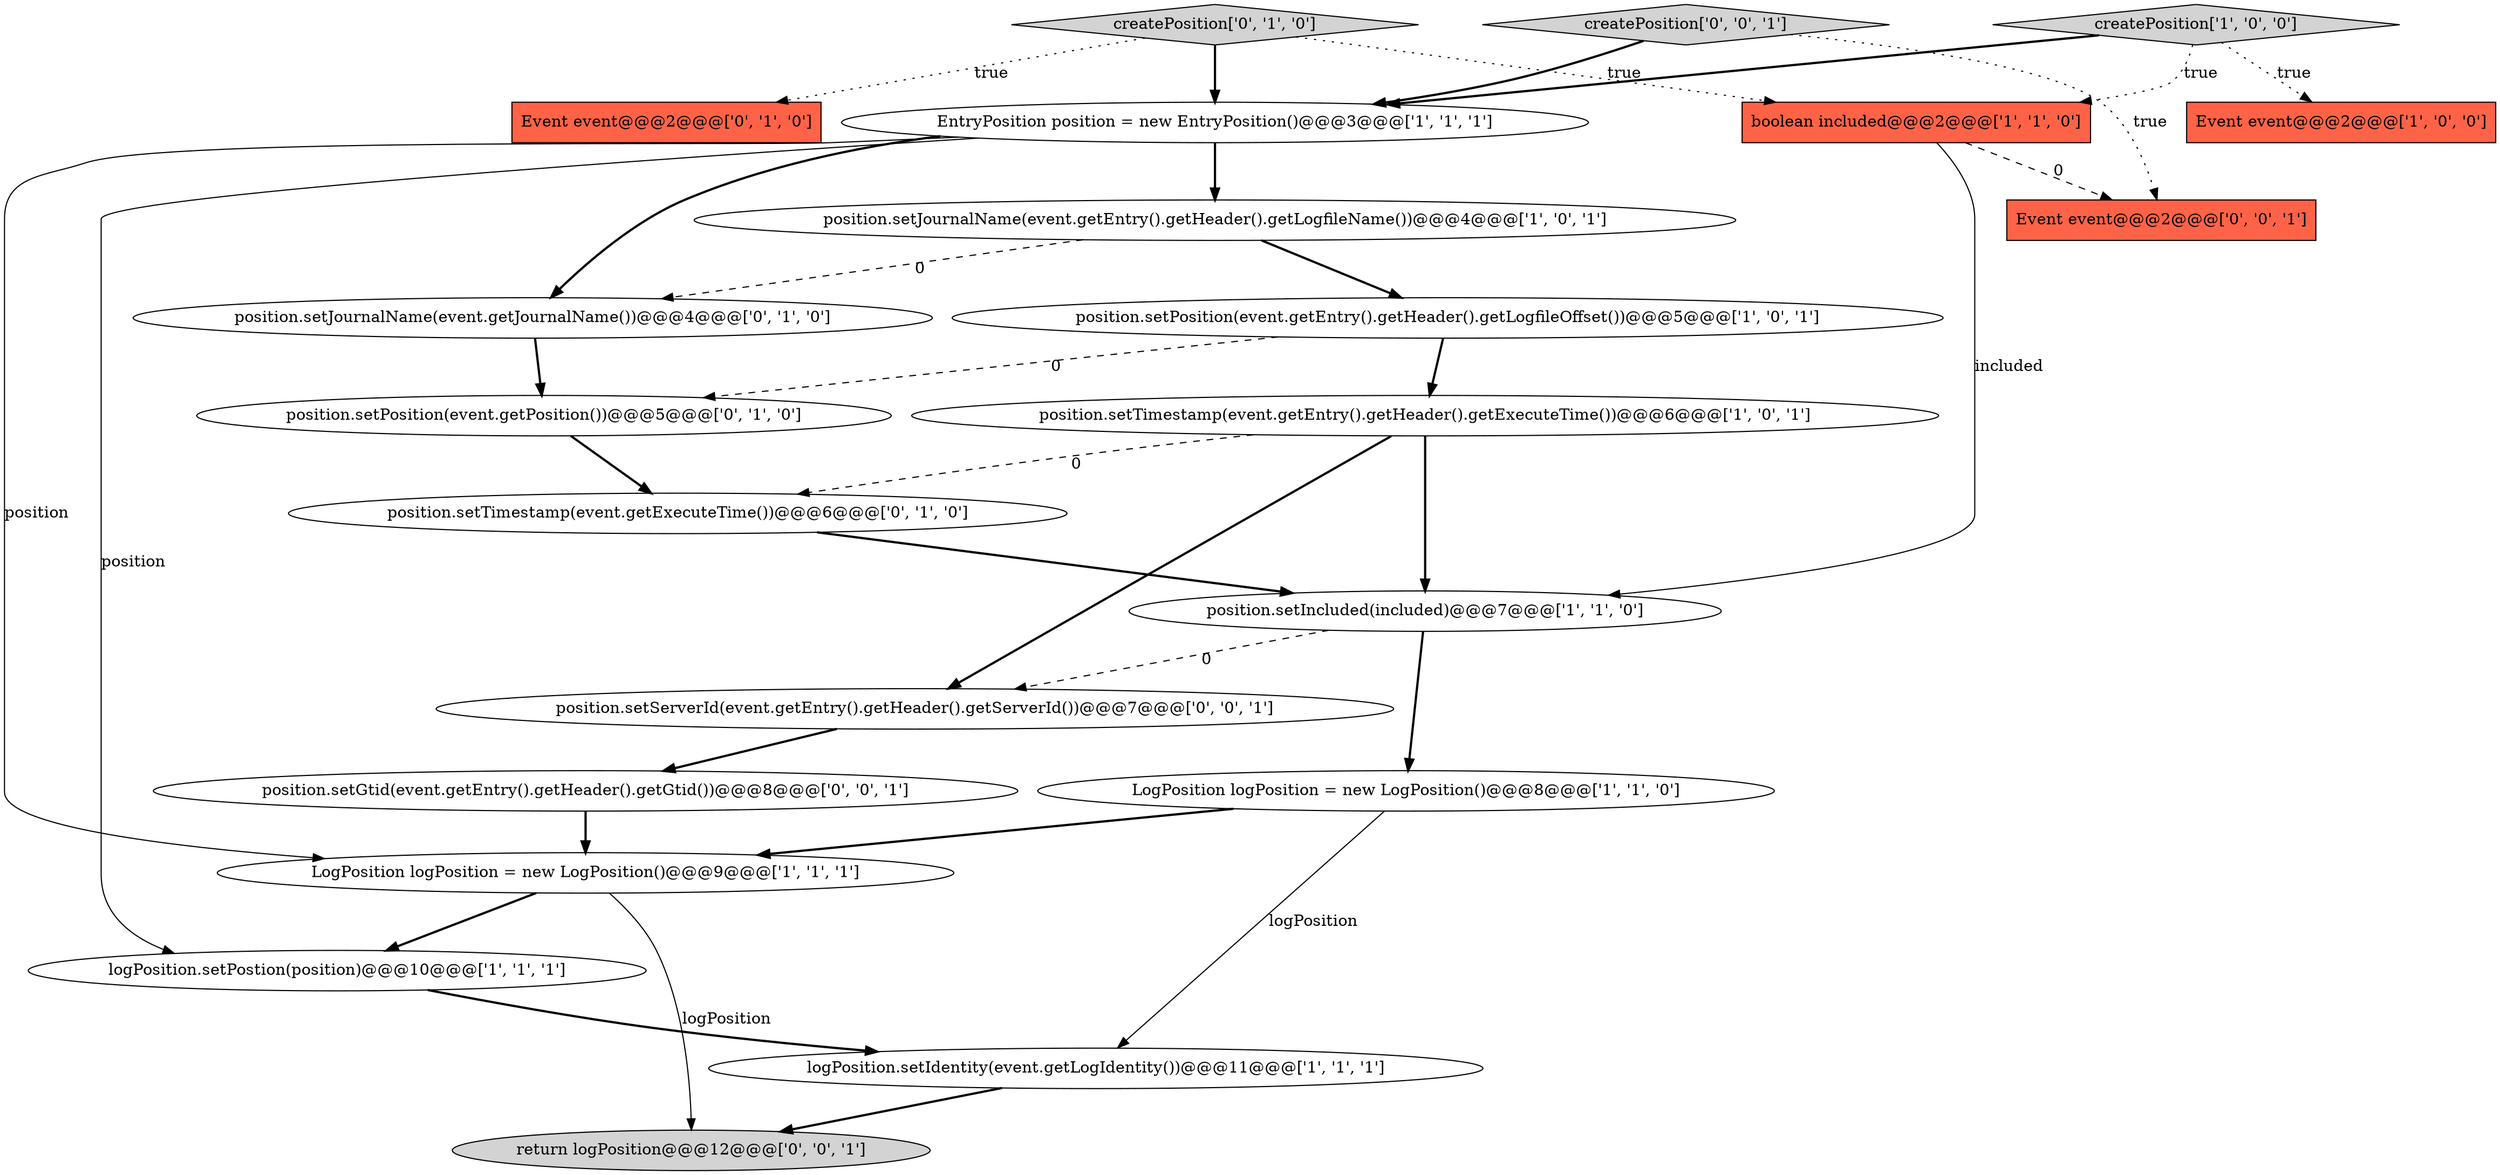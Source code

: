 digraph {
6 [style = filled, label = "position.setTimestamp(event.getEntry().getHeader().getExecuteTime())@@@6@@@['1', '0', '1']", fillcolor = white, shape = ellipse image = "AAA0AAABBB1BBB"];
19 [style = filled, label = "Event event@@@2@@@['0', '0', '1']", fillcolor = tomato, shape = box image = "AAA0AAABBB3BBB"];
1 [style = filled, label = "Event event@@@2@@@['1', '0', '0']", fillcolor = tomato, shape = box image = "AAA0AAABBB1BBB"];
15 [style = filled, label = "createPosition['0', '1', '0']", fillcolor = lightgray, shape = diamond image = "AAA0AAABBB2BBB"];
0 [style = filled, label = "createPosition['1', '0', '0']", fillcolor = lightgray, shape = diamond image = "AAA0AAABBB1BBB"];
5 [style = filled, label = "boolean included@@@2@@@['1', '1', '0']", fillcolor = tomato, shape = box image = "AAA0AAABBB1BBB"];
2 [style = filled, label = "position.setJournalName(event.getEntry().getHeader().getLogfileName())@@@4@@@['1', '0', '1']", fillcolor = white, shape = ellipse image = "AAA0AAABBB1BBB"];
13 [style = filled, label = "position.setPosition(event.getPosition())@@@5@@@['0', '1', '0']", fillcolor = white, shape = ellipse image = "AAA1AAABBB2BBB"];
7 [style = filled, label = "LogPosition logPosition = new LogPosition()@@@9@@@['1', '1', '1']", fillcolor = white, shape = ellipse image = "AAA0AAABBB1BBB"];
8 [style = filled, label = "logPosition.setIdentity(event.getLogIdentity())@@@11@@@['1', '1', '1']", fillcolor = white, shape = ellipse image = "AAA0AAABBB1BBB"];
9 [style = filled, label = "EntryPosition position = new EntryPosition()@@@3@@@['1', '1', '1']", fillcolor = white, shape = ellipse image = "AAA0AAABBB1BBB"];
3 [style = filled, label = "position.setPosition(event.getEntry().getHeader().getLogfileOffset())@@@5@@@['1', '0', '1']", fillcolor = white, shape = ellipse image = "AAA0AAABBB1BBB"];
16 [style = filled, label = "position.setTimestamp(event.getExecuteTime())@@@6@@@['0', '1', '0']", fillcolor = white, shape = ellipse image = "AAA1AAABBB2BBB"];
17 [style = filled, label = "return logPosition@@@12@@@['0', '0', '1']", fillcolor = lightgray, shape = ellipse image = "AAA0AAABBB3BBB"];
4 [style = filled, label = "logPosition.setPostion(position)@@@10@@@['1', '1', '1']", fillcolor = white, shape = ellipse image = "AAA0AAABBB1BBB"];
18 [style = filled, label = "position.setGtid(event.getEntry().getHeader().getGtid())@@@8@@@['0', '0', '1']", fillcolor = white, shape = ellipse image = "AAA0AAABBB3BBB"];
21 [style = filled, label = "position.setServerId(event.getEntry().getHeader().getServerId())@@@7@@@['0', '0', '1']", fillcolor = white, shape = ellipse image = "AAA0AAABBB3BBB"];
10 [style = filled, label = "position.setIncluded(included)@@@7@@@['1', '1', '0']", fillcolor = white, shape = ellipse image = "AAA0AAABBB1BBB"];
14 [style = filled, label = "position.setJournalName(event.getJournalName())@@@4@@@['0', '1', '0']", fillcolor = white, shape = ellipse image = "AAA1AAABBB2BBB"];
12 [style = filled, label = "Event event@@@2@@@['0', '1', '0']", fillcolor = tomato, shape = box image = "AAA0AAABBB2BBB"];
20 [style = filled, label = "createPosition['0', '0', '1']", fillcolor = lightgray, shape = diamond image = "AAA0AAABBB3BBB"];
11 [style = filled, label = "LogPosition logPosition = new LogPosition()@@@8@@@['1', '1', '0']", fillcolor = white, shape = ellipse image = "AAA0AAABBB1BBB"];
9->7 [style = solid, label="position"];
0->1 [style = dotted, label="true"];
15->9 [style = bold, label=""];
7->17 [style = solid, label="logPosition"];
9->4 [style = solid, label="position"];
0->9 [style = bold, label=""];
9->2 [style = bold, label=""];
14->13 [style = bold, label=""];
10->21 [style = dashed, label="0"];
11->8 [style = solid, label="logPosition"];
10->11 [style = bold, label=""];
4->8 [style = bold, label=""];
5->19 [style = dashed, label="0"];
8->17 [style = bold, label=""];
3->13 [style = dashed, label="0"];
16->10 [style = bold, label=""];
5->10 [style = solid, label="included"];
11->7 [style = bold, label=""];
3->6 [style = bold, label=""];
2->3 [style = bold, label=""];
6->21 [style = bold, label=""];
6->10 [style = bold, label=""];
0->5 [style = dotted, label="true"];
15->5 [style = dotted, label="true"];
2->14 [style = dashed, label="0"];
7->4 [style = bold, label=""];
13->16 [style = bold, label=""];
21->18 [style = bold, label=""];
6->16 [style = dashed, label="0"];
9->14 [style = bold, label=""];
20->9 [style = bold, label=""];
20->19 [style = dotted, label="true"];
15->12 [style = dotted, label="true"];
18->7 [style = bold, label=""];
}
